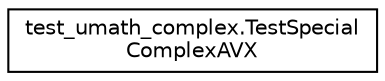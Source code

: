 digraph "Graphical Class Hierarchy"
{
 // LATEX_PDF_SIZE
  edge [fontname="Helvetica",fontsize="10",labelfontname="Helvetica",labelfontsize="10"];
  node [fontname="Helvetica",fontsize="10",shape=record];
  rankdir="LR";
  Node0 [label="test_umath_complex.TestSpecial\lComplexAVX",height=0.2,width=0.4,color="black", fillcolor="white", style="filled",URL="$classtest__umath__complex_1_1TestSpecialComplexAVX.html",tooltip=" "];
}
